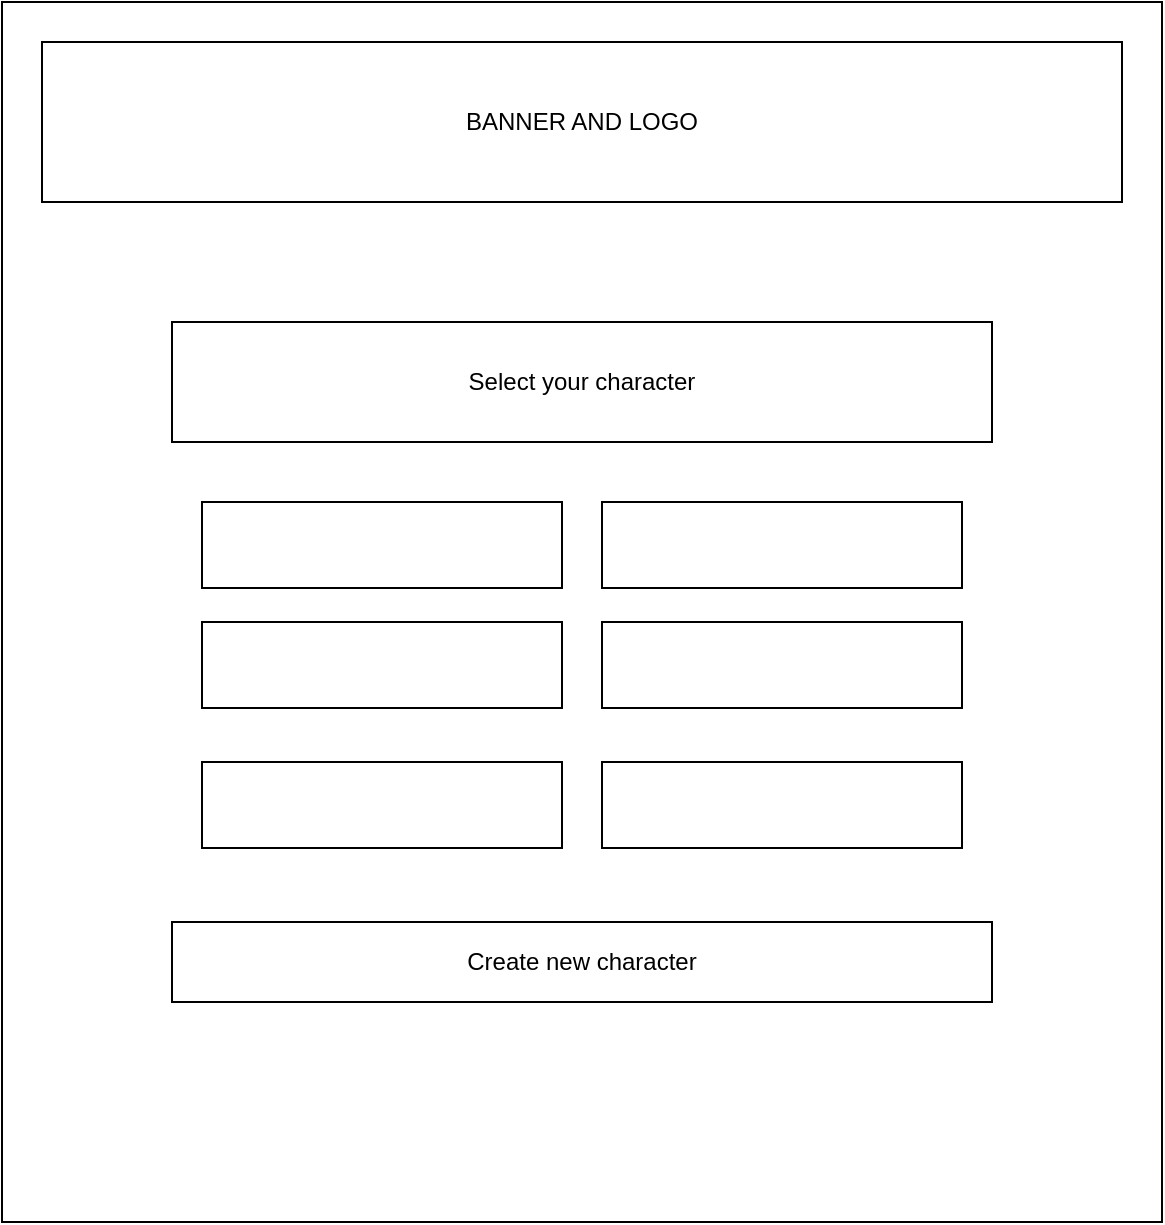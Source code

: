 <mxfile>
    <diagram id="KPhMTZi5_pGSBdDeJnpC" name="Page-1">
        <mxGraphModel dx="1813" dy="1870" grid="1" gridSize="10" guides="1" tooltips="1" connect="1" arrows="1" fold="1" page="1" pageScale="1" pageWidth="850" pageHeight="1100" math="0" shadow="0">
            <root>
                <mxCell id="0"/>
                <mxCell id="1" parent="0"/>
                <mxCell id="4" value="" style="whiteSpace=wrap;html=1;" vertex="1" parent="1">
                    <mxGeometry x="-20" y="-30" width="580" height="610" as="geometry"/>
                </mxCell>
                <mxCell id="5" value="Select your character" style="whiteSpace=wrap;html=1;" vertex="1" parent="1">
                    <mxGeometry x="65" y="130" width="410" height="60" as="geometry"/>
                </mxCell>
                <mxCell id="6" value="" style="whiteSpace=wrap;html=1;" vertex="1" parent="1">
                    <mxGeometry x="80" y="220" width="180" height="43" as="geometry"/>
                </mxCell>
                <mxCell id="9" value="" style="whiteSpace=wrap;html=1;" vertex="1" parent="1">
                    <mxGeometry x="280" y="220" width="180" height="43" as="geometry"/>
                </mxCell>
                <mxCell id="12" value="Create new character" style="whiteSpace=wrap;html=1;" vertex="1" parent="1">
                    <mxGeometry x="65" y="430" width="410" height="40" as="geometry"/>
                </mxCell>
                <mxCell id="13" value="" style="whiteSpace=wrap;html=1;" vertex="1" parent="1">
                    <mxGeometry x="80" y="280" width="180" height="43" as="geometry"/>
                </mxCell>
                <mxCell id="14" value="" style="whiteSpace=wrap;html=1;" vertex="1" parent="1">
                    <mxGeometry x="80" y="350" width="180" height="43" as="geometry"/>
                </mxCell>
                <mxCell id="15" value="" style="whiteSpace=wrap;html=1;" vertex="1" parent="1">
                    <mxGeometry x="280" y="280" width="180" height="43" as="geometry"/>
                </mxCell>
                <mxCell id="16" value="" style="whiteSpace=wrap;html=1;" vertex="1" parent="1">
                    <mxGeometry x="280" y="350" width="180" height="43" as="geometry"/>
                </mxCell>
                <mxCell id="17" value="BANNER AND LOGO" style="whiteSpace=wrap;html=1;" vertex="1" parent="1">
                    <mxGeometry y="-10" width="540" height="80" as="geometry"/>
                </mxCell>
            </root>
        </mxGraphModel>
    </diagram>
</mxfile>